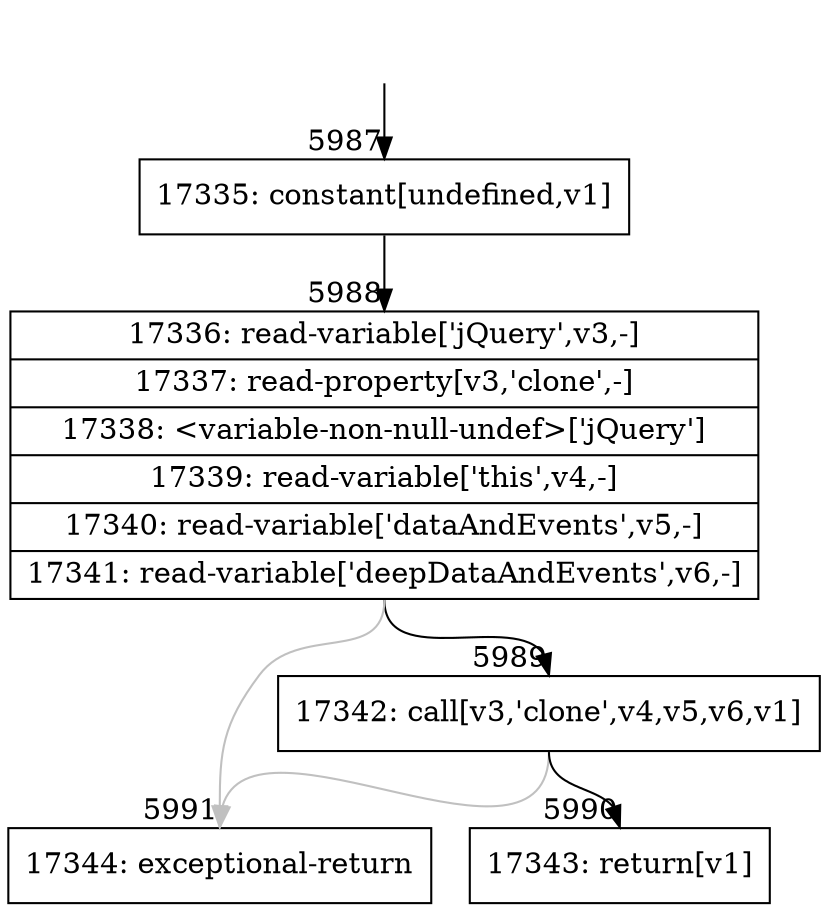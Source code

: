 digraph {
rankdir="TD"
BB_entry396[shape=none,label=""];
BB_entry396 -> BB5987 [tailport=s, headport=n, headlabel="    5987"]
BB5987 [shape=record label="{17335: constant[undefined,v1]}" ] 
BB5987 -> BB5988 [tailport=s, headport=n, headlabel="      5988"]
BB5988 [shape=record label="{17336: read-variable['jQuery',v3,-]|17337: read-property[v3,'clone',-]|17338: \<variable-non-null-undef\>['jQuery']|17339: read-variable['this',v4,-]|17340: read-variable['dataAndEvents',v5,-]|17341: read-variable['deepDataAndEvents',v6,-]}" ] 
BB5988 -> BB5989 [tailport=s, headport=n, headlabel="      5989"]
BB5988 -> BB5991 [tailport=s, headport=n, color=gray, headlabel="      5991"]
BB5989 [shape=record label="{17342: call[v3,'clone',v4,v5,v6,v1]}" ] 
BB5989 -> BB5990 [tailport=s, headport=n, headlabel="      5990"]
BB5989 -> BB5991 [tailport=s, headport=n, color=gray]
BB5990 [shape=record label="{17343: return[v1]}" ] 
BB5991 [shape=record label="{17344: exceptional-return}" ] 
}
